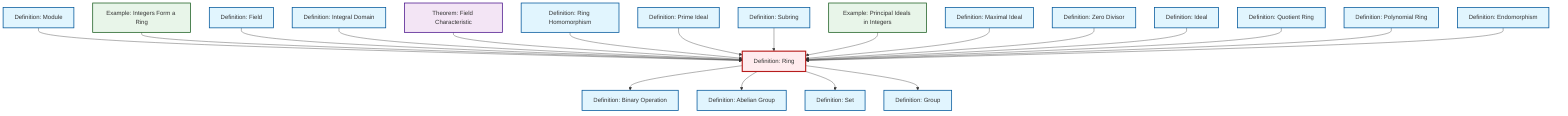 graph TD
    classDef definition fill:#e1f5fe,stroke:#01579b,stroke-width:2px
    classDef theorem fill:#f3e5f5,stroke:#4a148c,stroke-width:2px
    classDef axiom fill:#fff3e0,stroke:#e65100,stroke-width:2px
    classDef example fill:#e8f5e9,stroke:#1b5e20,stroke-width:2px
    classDef current fill:#ffebee,stroke:#b71c1c,stroke-width:3px
    def-set["Definition: Set"]:::definition
    def-subring["Definition: Subring"]:::definition
    def-maximal-ideal["Definition: Maximal Ideal"]:::definition
    def-binary-operation["Definition: Binary Operation"]:::definition
    def-polynomial-ring["Definition: Polynomial Ring"]:::definition
    def-prime-ideal["Definition: Prime Ideal"]:::definition
    def-integral-domain["Definition: Integral Domain"]:::definition
    def-zero-divisor["Definition: Zero Divisor"]:::definition
    ex-principal-ideal["Example: Principal Ideals in Integers"]:::example
    def-abelian-group["Definition: Abelian Group"]:::definition
    ex-integers-ring["Example: Integers Form a Ring"]:::example
    def-ring["Definition: Ring"]:::definition
    def-endomorphism["Definition: Endomorphism"]:::definition
    def-group["Definition: Group"]:::definition
    thm-field-characteristic["Theorem: Field Characteristic"]:::theorem
    def-ring-homomorphism["Definition: Ring Homomorphism"]:::definition
    def-ideal["Definition: Ideal"]:::definition
    def-field["Definition: Field"]:::definition
    def-quotient-ring["Definition: Quotient Ring"]:::definition
    def-module["Definition: Module"]:::definition
    def-module --> def-ring
    ex-integers-ring --> def-ring
    def-field --> def-ring
    def-integral-domain --> def-ring
    thm-field-characteristic --> def-ring
    def-ring-homomorphism --> def-ring
    def-prime-ideal --> def-ring
    def-subring --> def-ring
    ex-principal-ideal --> def-ring
    def-maximal-ideal --> def-ring
    def-zero-divisor --> def-ring
    def-ring --> def-binary-operation
    def-ring --> def-abelian-group
    def-ideal --> def-ring
    def-quotient-ring --> def-ring
    def-ring --> def-set
    def-polynomial-ring --> def-ring
    def-endomorphism --> def-ring
    def-ring --> def-group
    class def-ring current